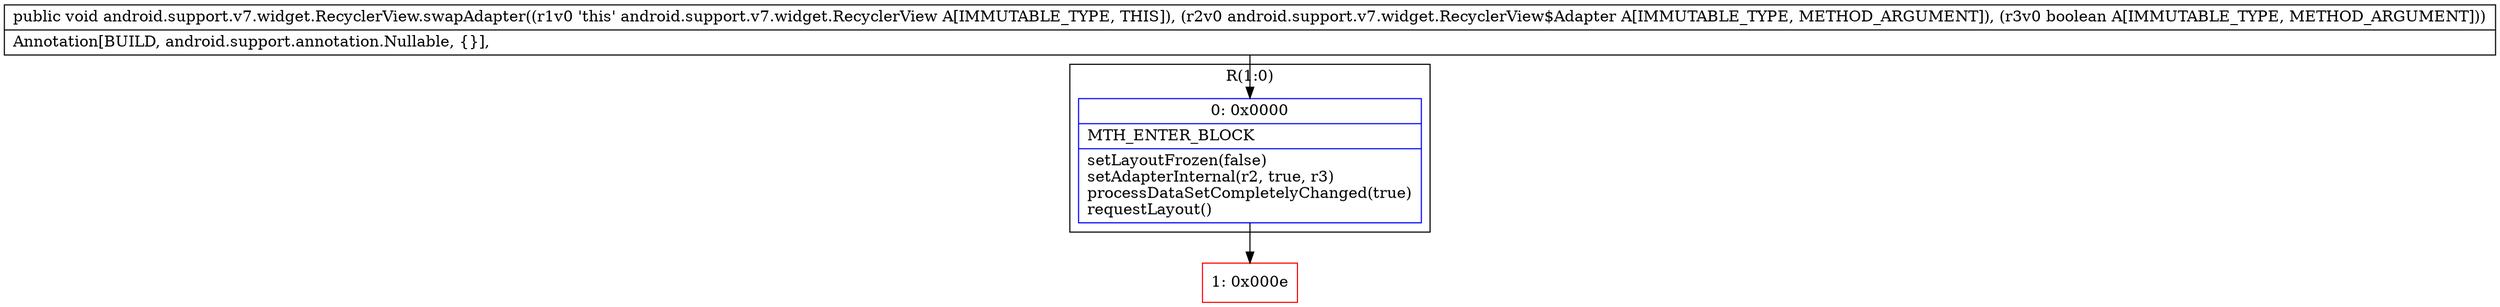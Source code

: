digraph "CFG forandroid.support.v7.widget.RecyclerView.swapAdapter(Landroid\/support\/v7\/widget\/RecyclerView$Adapter;Z)V" {
subgraph cluster_Region_789545038 {
label = "R(1:0)";
node [shape=record,color=blue];
Node_0 [shape=record,label="{0\:\ 0x0000|MTH_ENTER_BLOCK\l|setLayoutFrozen(false)\lsetAdapterInternal(r2, true, r3)\lprocessDataSetCompletelyChanged(true)\lrequestLayout()\l}"];
}
Node_1 [shape=record,color=red,label="{1\:\ 0x000e}"];
MethodNode[shape=record,label="{public void android.support.v7.widget.RecyclerView.swapAdapter((r1v0 'this' android.support.v7.widget.RecyclerView A[IMMUTABLE_TYPE, THIS]), (r2v0 android.support.v7.widget.RecyclerView$Adapter A[IMMUTABLE_TYPE, METHOD_ARGUMENT]), (r3v0 boolean A[IMMUTABLE_TYPE, METHOD_ARGUMENT]))  | Annotation[BUILD, android.support.annotation.Nullable, \{\}], \l}"];
MethodNode -> Node_0;
Node_0 -> Node_1;
}

